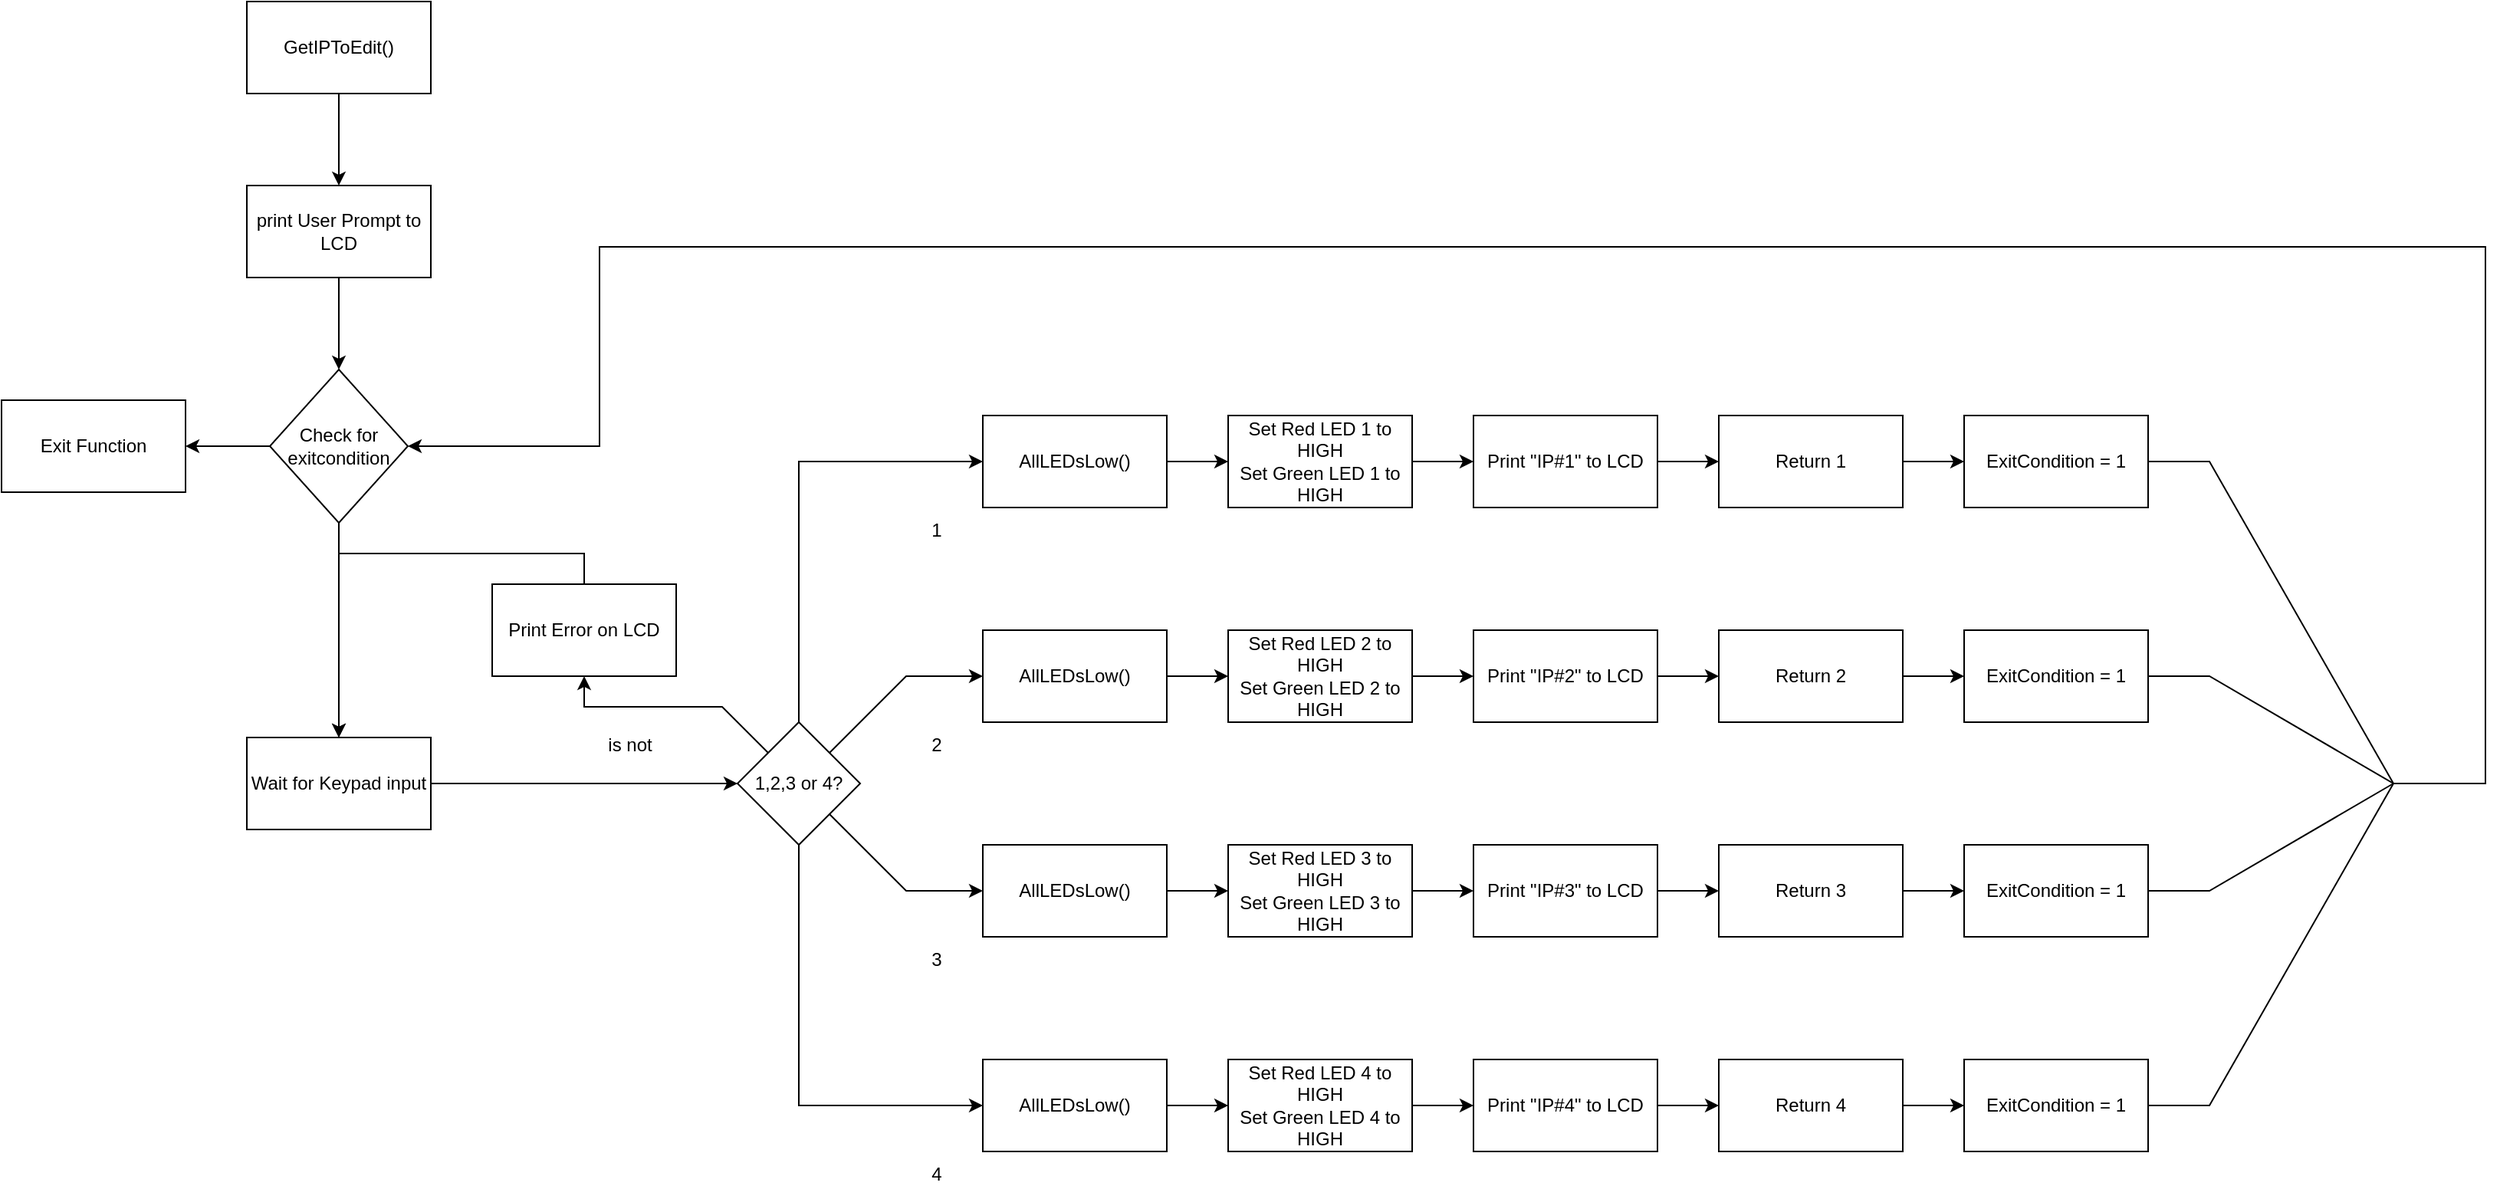 <mxfile version="28.2.5">
  <diagram name="Seite-1" id="2HaCtsR9x_MO8mw4eNtU">
    <mxGraphModel dx="2253" dy="803" grid="1" gridSize="10" guides="1" tooltips="1" connect="1" arrows="1" fold="1" page="1" pageScale="1" pageWidth="827" pageHeight="1169" math="0" shadow="0">
      <root>
        <mxCell id="0" />
        <mxCell id="1" parent="0" />
        <mxCell id="0-qELGf4xsN8lTpsIHIk-1" value="GetIPToEdit()" style="rounded=0;whiteSpace=wrap;html=1;" parent="1" vertex="1">
          <mxGeometry x="40" y="40" width="120" height="60" as="geometry" />
        </mxCell>
        <mxCell id="0-qELGf4xsN8lTpsIHIk-2" value="print User Prompt to LCD" style="rounded=0;whiteSpace=wrap;html=1;" parent="1" vertex="1">
          <mxGeometry x="40" y="160" width="120" height="60" as="geometry" />
        </mxCell>
        <mxCell id="0-qELGf4xsN8lTpsIHIk-3" value="Check for exitcondition" style="rhombus;whiteSpace=wrap;html=1;" parent="1" vertex="1">
          <mxGeometry x="55" y="280" width="90" height="100" as="geometry" />
        </mxCell>
        <mxCell id="0-qELGf4xsN8lTpsIHIk-4" value="" style="endArrow=classic;html=1;rounded=0;exitX=0.5;exitY=1;exitDx=0;exitDy=0;entryX=0.5;entryY=0;entryDx=0;entryDy=0;" parent="1" source="0-qELGf4xsN8lTpsIHIk-2" target="0-qELGf4xsN8lTpsIHIk-3" edge="1">
          <mxGeometry width="50" height="50" relative="1" as="geometry">
            <mxPoint x="-40" y="420" as="sourcePoint" />
            <mxPoint x="10" y="370" as="targetPoint" />
          </mxGeometry>
        </mxCell>
        <mxCell id="0-qELGf4xsN8lTpsIHIk-5" value="" style="endArrow=classic;html=1;rounded=0;exitX=0.5;exitY=1;exitDx=0;exitDy=0;entryX=0.5;entryY=0;entryDx=0;entryDy=0;" parent="1" source="0-qELGf4xsN8lTpsIHIk-1" target="0-qELGf4xsN8lTpsIHIk-2" edge="1">
          <mxGeometry width="50" height="50" relative="1" as="geometry">
            <mxPoint x="-40" y="420" as="sourcePoint" />
            <mxPoint x="10" y="370" as="targetPoint" />
          </mxGeometry>
        </mxCell>
        <mxCell id="0-qELGf4xsN8lTpsIHIk-6" value="Wait for Keypad input" style="rounded=0;whiteSpace=wrap;html=1;" parent="1" vertex="1">
          <mxGeometry x="40" y="520" width="120" height="60" as="geometry" />
        </mxCell>
        <mxCell id="0-qELGf4xsN8lTpsIHIk-9" value="" style="endArrow=classic;html=1;rounded=0;exitX=1;exitY=0.5;exitDx=0;exitDy=0;entryX=0;entryY=0.5;entryDx=0;entryDy=0;" parent="1" source="0-qELGf4xsN8lTpsIHIk-6" target="0-qELGf4xsN8lTpsIHIk-14" edge="1">
          <mxGeometry width="50" height="50" relative="1" as="geometry">
            <mxPoint x="220" y="620" as="sourcePoint" />
            <mxPoint x="220" y="550" as="targetPoint" />
          </mxGeometry>
        </mxCell>
        <mxCell id="0-qELGf4xsN8lTpsIHIk-10" value="" style="endArrow=classic;html=1;rounded=0;exitX=0.5;exitY=1;exitDx=0;exitDy=0;entryX=0.5;entryY=0;entryDx=0;entryDy=0;" parent="1" source="0-qELGf4xsN8lTpsIHIk-3" target="0-qELGf4xsN8lTpsIHIk-6" edge="1">
          <mxGeometry width="50" height="50" relative="1" as="geometry">
            <mxPoint x="220" y="540" as="sourcePoint" />
            <mxPoint x="270" y="490" as="targetPoint" />
          </mxGeometry>
        </mxCell>
        <mxCell id="0-qELGf4xsN8lTpsIHIk-11" value="" style="endArrow=classic;html=1;rounded=0;entryX=0.5;entryY=0;entryDx=0;entryDy=0;exitX=0.5;exitY=0;exitDx=0;exitDy=0;" parent="1" source="0-qELGf4xsN8lTpsIHIk-12" target="0-qELGf4xsN8lTpsIHIk-6" edge="1">
          <mxGeometry width="50" height="50" relative="1" as="geometry">
            <mxPoint x="260" y="420" as="sourcePoint" />
            <mxPoint x="100" y="400" as="targetPoint" />
            <Array as="points">
              <mxPoint x="260" y="400" />
              <mxPoint x="100" y="400" />
            </Array>
          </mxGeometry>
        </mxCell>
        <mxCell id="0-qELGf4xsN8lTpsIHIk-12" value="Print Error on LCD" style="rounded=0;whiteSpace=wrap;html=1;" parent="1" vertex="1">
          <mxGeometry x="200" y="420" width="120" height="60" as="geometry" />
        </mxCell>
        <mxCell id="0-qELGf4xsN8lTpsIHIk-13" value="" style="endArrow=classic;html=1;rounded=0;exitX=0;exitY=0;exitDx=0;exitDy=0;entryX=0.5;entryY=1;entryDx=0;entryDy=0;" parent="1" source="0-qELGf4xsN8lTpsIHIk-14" target="0-qELGf4xsN8lTpsIHIk-12" edge="1">
          <mxGeometry width="50" height="50" relative="1" as="geometry">
            <mxPoint x="260" y="510" as="sourcePoint" />
            <mxPoint x="430" y="490" as="targetPoint" />
            <Array as="points">
              <mxPoint x="350" y="500" />
              <mxPoint x="260" y="500" />
            </Array>
          </mxGeometry>
        </mxCell>
        <mxCell id="0-qELGf4xsN8lTpsIHIk-14" value="1,2,3 or 4?" style="rhombus;whiteSpace=wrap;html=1;" parent="1" vertex="1">
          <mxGeometry x="360" y="510" width="80" height="80" as="geometry" />
        </mxCell>
        <mxCell id="0-qELGf4xsN8lTpsIHIk-16" value="AllLEDsLow()" style="rounded=0;whiteSpace=wrap;html=1;" parent="1" vertex="1">
          <mxGeometry x="520" y="450" width="120" height="60" as="geometry" />
        </mxCell>
        <mxCell id="0-qELGf4xsN8lTpsIHIk-17" value="AllLEDsLow()" style="rounded=0;whiteSpace=wrap;html=1;" parent="1" vertex="1">
          <mxGeometry x="520" y="590" width="120" height="60" as="geometry" />
        </mxCell>
        <mxCell id="0-qELGf4xsN8lTpsIHIk-18" value="AllLEDsLow()" style="rounded=0;whiteSpace=wrap;html=1;" parent="1" vertex="1">
          <mxGeometry x="520" y="730" width="120" height="60" as="geometry" />
        </mxCell>
        <mxCell id="0-qELGf4xsN8lTpsIHIk-19" value="AllLEDsLow()" style="rounded=0;whiteSpace=wrap;html=1;" parent="1" vertex="1">
          <mxGeometry x="520" y="310" width="120" height="60" as="geometry" />
        </mxCell>
        <mxCell id="0-qELGf4xsN8lTpsIHIk-20" value="" style="endArrow=classic;html=1;rounded=0;exitX=1;exitY=0;exitDx=0;exitDy=0;entryX=0;entryY=0.5;entryDx=0;entryDy=0;" parent="1" source="0-qELGf4xsN8lTpsIHIk-14" target="0-qELGf4xsN8lTpsIHIk-16" edge="1">
          <mxGeometry width="50" height="50" relative="1" as="geometry">
            <mxPoint x="490" y="540" as="sourcePoint" />
            <mxPoint x="540" y="490" as="targetPoint" />
            <Array as="points">
              <mxPoint x="470" y="480" />
            </Array>
          </mxGeometry>
        </mxCell>
        <mxCell id="0-qELGf4xsN8lTpsIHIk-21" value="" style="endArrow=classic;html=1;rounded=0;exitX=1;exitY=1;exitDx=0;exitDy=0;entryX=0;entryY=0.5;entryDx=0;entryDy=0;" parent="1" source="0-qELGf4xsN8lTpsIHIk-14" target="0-qELGf4xsN8lTpsIHIk-17" edge="1">
          <mxGeometry width="50" height="50" relative="1" as="geometry">
            <mxPoint x="490" y="540" as="sourcePoint" />
            <mxPoint x="540" y="490" as="targetPoint" />
            <Array as="points">
              <mxPoint x="470" y="620" />
            </Array>
          </mxGeometry>
        </mxCell>
        <mxCell id="0-qELGf4xsN8lTpsIHIk-22" value="" style="endArrow=classic;html=1;rounded=0;exitX=0.5;exitY=0;exitDx=0;exitDy=0;entryX=0;entryY=0.5;entryDx=0;entryDy=0;" parent="1" source="0-qELGf4xsN8lTpsIHIk-14" target="0-qELGf4xsN8lTpsIHIk-19" edge="1">
          <mxGeometry width="50" height="50" relative="1" as="geometry">
            <mxPoint x="490" y="540" as="sourcePoint" />
            <mxPoint x="540" y="490" as="targetPoint" />
            <Array as="points">
              <mxPoint x="400" y="340" />
            </Array>
          </mxGeometry>
        </mxCell>
        <mxCell id="0-qELGf4xsN8lTpsIHIk-23" value="" style="endArrow=classic;html=1;rounded=0;exitX=0.5;exitY=1;exitDx=0;exitDy=0;entryX=0;entryY=0.5;entryDx=0;entryDy=0;" parent="1" source="0-qELGf4xsN8lTpsIHIk-14" target="0-qELGf4xsN8lTpsIHIk-18" edge="1">
          <mxGeometry width="50" height="50" relative="1" as="geometry">
            <mxPoint x="490" y="540" as="sourcePoint" />
            <mxPoint x="540" y="490" as="targetPoint" />
            <Array as="points">
              <mxPoint x="400" y="760" />
            </Array>
          </mxGeometry>
        </mxCell>
        <mxCell id="0-qELGf4xsN8lTpsIHIk-24" value="1" style="text;html=1;align=center;verticalAlign=middle;whiteSpace=wrap;rounded=0;" parent="1" vertex="1">
          <mxGeometry x="460" y="370" width="60" height="30" as="geometry" />
        </mxCell>
        <mxCell id="0-qELGf4xsN8lTpsIHIk-25" value="2" style="text;html=1;align=center;verticalAlign=middle;whiteSpace=wrap;rounded=0;" parent="1" vertex="1">
          <mxGeometry x="460" y="510" width="60" height="30" as="geometry" />
        </mxCell>
        <mxCell id="0-qELGf4xsN8lTpsIHIk-26" value="3" style="text;html=1;align=center;verticalAlign=middle;whiteSpace=wrap;rounded=0;" parent="1" vertex="1">
          <mxGeometry x="460" y="650" width="60" height="30" as="geometry" />
        </mxCell>
        <mxCell id="0-qELGf4xsN8lTpsIHIk-27" value="4" style="text;html=1;align=center;verticalAlign=middle;whiteSpace=wrap;rounded=0;" parent="1" vertex="1">
          <mxGeometry x="460" y="790" width="60" height="30" as="geometry" />
        </mxCell>
        <mxCell id="0-qELGf4xsN8lTpsIHIk-28" value="is not" style="text;html=1;align=center;verticalAlign=middle;whiteSpace=wrap;rounded=0;" parent="1" vertex="1">
          <mxGeometry x="260" y="510" width="60" height="30" as="geometry" />
        </mxCell>
        <mxCell id="0-qELGf4xsN8lTpsIHIk-30" value="&lt;div&gt;Set Red LED 4 to HIGH&lt;/div&gt;&lt;div&gt;Set Green LED 4 to HIGH&lt;/div&gt;" style="rounded=0;whiteSpace=wrap;html=1;" parent="1" vertex="1">
          <mxGeometry x="680" y="730" width="120" height="60" as="geometry" />
        </mxCell>
        <mxCell id="0-qELGf4xsN8lTpsIHIk-34" value="&lt;div&gt;Set Red LED 3 to HIGH&lt;/div&gt;&lt;div&gt;Set Green LED 3 to HIGH&lt;/div&gt;" style="rounded=0;whiteSpace=wrap;html=1;" parent="1" vertex="1">
          <mxGeometry x="680" y="590" width="120" height="60" as="geometry" />
        </mxCell>
        <mxCell id="0-qELGf4xsN8lTpsIHIk-35" value="&lt;div&gt;Set Red LED 2 to HIGH&lt;/div&gt;&lt;div&gt;Set Green LED 2 to HIGH&lt;/div&gt;" style="rounded=0;whiteSpace=wrap;html=1;" parent="1" vertex="1">
          <mxGeometry x="680" y="450" width="120" height="60" as="geometry" />
        </mxCell>
        <mxCell id="0-qELGf4xsN8lTpsIHIk-36" value="&lt;div&gt;Set Red LED 1 to HIGH&lt;/div&gt;&lt;div&gt;Set Green LED 1 to HIGH&lt;/div&gt;" style="rounded=0;whiteSpace=wrap;html=1;" parent="1" vertex="1">
          <mxGeometry x="680" y="310" width="120" height="60" as="geometry" />
        </mxCell>
        <mxCell id="0-qELGf4xsN8lTpsIHIk-37" value="Print &quot;IP#1&quot; to LCD" style="rounded=0;whiteSpace=wrap;html=1;" parent="1" vertex="1">
          <mxGeometry x="840" y="310" width="120" height="60" as="geometry" />
        </mxCell>
        <mxCell id="0-qELGf4xsN8lTpsIHIk-38" value="Print &quot;IP#2&quot; to LCD" style="rounded=0;whiteSpace=wrap;html=1;" parent="1" vertex="1">
          <mxGeometry x="840" y="450" width="120" height="60" as="geometry" />
        </mxCell>
        <mxCell id="0-qELGf4xsN8lTpsIHIk-39" value="Print &quot;IP#3&quot; to LCD" style="rounded=0;whiteSpace=wrap;html=1;" parent="1" vertex="1">
          <mxGeometry x="840" y="590" width="120" height="60" as="geometry" />
        </mxCell>
        <mxCell id="0-qELGf4xsN8lTpsIHIk-40" value="Print &quot;IP#4&quot; to LCD" style="rounded=0;whiteSpace=wrap;html=1;" parent="1" vertex="1">
          <mxGeometry x="840" y="730" width="120" height="60" as="geometry" />
        </mxCell>
        <mxCell id="0-qELGf4xsN8lTpsIHIk-41" value="" style="endArrow=classic;html=1;rounded=0;exitX=1;exitY=0.5;exitDx=0;exitDy=0;entryX=0;entryY=0.5;entryDx=0;entryDy=0;" parent="1" source="0-qELGf4xsN8lTpsIHIk-19" target="0-qELGf4xsN8lTpsIHIk-36" edge="1">
          <mxGeometry width="50" height="50" relative="1" as="geometry">
            <mxPoint x="770" y="540" as="sourcePoint" />
            <mxPoint x="820" y="490" as="targetPoint" />
          </mxGeometry>
        </mxCell>
        <mxCell id="0-qELGf4xsN8lTpsIHIk-42" value="" style="endArrow=classic;html=1;rounded=0;exitX=1;exitY=0.5;exitDx=0;exitDy=0;entryX=0;entryY=0.5;entryDx=0;entryDy=0;" parent="1" source="0-qELGf4xsN8lTpsIHIk-36" target="0-qELGf4xsN8lTpsIHIk-37" edge="1">
          <mxGeometry width="50" height="50" relative="1" as="geometry">
            <mxPoint x="770" y="540" as="sourcePoint" />
            <mxPoint x="820" y="490" as="targetPoint" />
          </mxGeometry>
        </mxCell>
        <mxCell id="0-qELGf4xsN8lTpsIHIk-43" value="" style="endArrow=classic;html=1;rounded=0;exitX=1;exitY=0.5;exitDx=0;exitDy=0;entryX=0;entryY=0.5;entryDx=0;entryDy=0;" parent="1" source="0-qELGf4xsN8lTpsIHIk-16" target="0-qELGf4xsN8lTpsIHIk-35" edge="1">
          <mxGeometry width="50" height="50" relative="1" as="geometry">
            <mxPoint x="770" y="540" as="sourcePoint" />
            <mxPoint x="820" y="490" as="targetPoint" />
          </mxGeometry>
        </mxCell>
        <mxCell id="0-qELGf4xsN8lTpsIHIk-44" value="" style="endArrow=classic;html=1;rounded=0;exitX=1;exitY=0.5;exitDx=0;exitDy=0;entryX=0;entryY=0.5;entryDx=0;entryDy=0;" parent="1" source="0-qELGf4xsN8lTpsIHIk-17" target="0-qELGf4xsN8lTpsIHIk-34" edge="1">
          <mxGeometry width="50" height="50" relative="1" as="geometry">
            <mxPoint x="770" y="540" as="sourcePoint" />
            <mxPoint x="820" y="490" as="targetPoint" />
          </mxGeometry>
        </mxCell>
        <mxCell id="0-qELGf4xsN8lTpsIHIk-45" value="" style="endArrow=classic;html=1;rounded=0;exitX=1;exitY=0.5;exitDx=0;exitDy=0;entryX=0;entryY=0.5;entryDx=0;entryDy=0;" parent="1" source="0-qELGf4xsN8lTpsIHIk-18" target="0-qELGf4xsN8lTpsIHIk-30" edge="1">
          <mxGeometry width="50" height="50" relative="1" as="geometry">
            <mxPoint x="770" y="540" as="sourcePoint" />
            <mxPoint x="820" y="490" as="targetPoint" />
          </mxGeometry>
        </mxCell>
        <mxCell id="0-qELGf4xsN8lTpsIHIk-46" value="" style="endArrow=classic;html=1;rounded=0;exitX=1;exitY=0.5;exitDx=0;exitDy=0;entryX=0;entryY=0.5;entryDx=0;entryDy=0;" parent="1" source="0-qELGf4xsN8lTpsIHIk-35" target="0-qELGf4xsN8lTpsIHIk-38" edge="1">
          <mxGeometry width="50" height="50" relative="1" as="geometry">
            <mxPoint x="770" y="540" as="sourcePoint" />
            <mxPoint x="830" y="490" as="targetPoint" />
          </mxGeometry>
        </mxCell>
        <mxCell id="0-qELGf4xsN8lTpsIHIk-47" value="" style="endArrow=classic;html=1;rounded=0;exitX=1;exitY=0.5;exitDx=0;exitDy=0;entryX=0;entryY=0.5;entryDx=0;entryDy=0;" parent="1" source="0-qELGf4xsN8lTpsIHIk-34" target="0-qELGf4xsN8lTpsIHIk-39" edge="1">
          <mxGeometry width="50" height="50" relative="1" as="geometry">
            <mxPoint x="770" y="540" as="sourcePoint" />
            <mxPoint x="820" y="490" as="targetPoint" />
          </mxGeometry>
        </mxCell>
        <mxCell id="0-qELGf4xsN8lTpsIHIk-48" value="" style="endArrow=classic;html=1;rounded=0;exitX=1;exitY=0.5;exitDx=0;exitDy=0;entryX=0;entryY=0.5;entryDx=0;entryDy=0;" parent="1" source="0-qELGf4xsN8lTpsIHIk-30" target="0-qELGf4xsN8lTpsIHIk-40" edge="1">
          <mxGeometry width="50" height="50" relative="1" as="geometry">
            <mxPoint x="770" y="540" as="sourcePoint" />
            <mxPoint x="820" y="490" as="targetPoint" />
          </mxGeometry>
        </mxCell>
        <mxCell id="0-qELGf4xsN8lTpsIHIk-49" value="Return 1" style="rounded=0;whiteSpace=wrap;html=1;" parent="1" vertex="1">
          <mxGeometry x="1000" y="310" width="120" height="60" as="geometry" />
        </mxCell>
        <mxCell id="0-qELGf4xsN8lTpsIHIk-50" value="&lt;div&gt;Return 2&lt;/div&gt;" style="rounded=0;whiteSpace=wrap;html=1;" parent="1" vertex="1">
          <mxGeometry x="1000" y="450" width="120" height="60" as="geometry" />
        </mxCell>
        <mxCell id="0-qELGf4xsN8lTpsIHIk-51" value="Return 3" style="rounded=0;whiteSpace=wrap;html=1;" parent="1" vertex="1">
          <mxGeometry x="1000" y="590" width="120" height="60" as="geometry" />
        </mxCell>
        <mxCell id="0-qELGf4xsN8lTpsIHIk-52" value="Return 4" style="rounded=0;whiteSpace=wrap;html=1;" parent="1" vertex="1">
          <mxGeometry x="1000" y="730" width="120" height="60" as="geometry" />
        </mxCell>
        <mxCell id="0-qELGf4xsN8lTpsIHIk-53" value="ExitCondition = 1" style="rounded=0;whiteSpace=wrap;html=1;" parent="1" vertex="1">
          <mxGeometry x="1160" y="310" width="120" height="60" as="geometry" />
        </mxCell>
        <mxCell id="0-qELGf4xsN8lTpsIHIk-54" value="ExitCondition = 1" style="rounded=0;whiteSpace=wrap;html=1;" parent="1" vertex="1">
          <mxGeometry x="1160" y="450" width="120" height="60" as="geometry" />
        </mxCell>
        <mxCell id="0-qELGf4xsN8lTpsIHIk-55" value="ExitCondition = 1" style="rounded=0;whiteSpace=wrap;html=1;" parent="1" vertex="1">
          <mxGeometry x="1160" y="590" width="120" height="60" as="geometry" />
        </mxCell>
        <mxCell id="0-qELGf4xsN8lTpsIHIk-56" value="ExitCondition = 1" style="rounded=0;whiteSpace=wrap;html=1;" parent="1" vertex="1">
          <mxGeometry x="1160" y="730" width="120" height="60" as="geometry" />
        </mxCell>
        <mxCell id="0-qELGf4xsN8lTpsIHIk-57" value="" style="endArrow=classic;html=1;rounded=0;exitX=1;exitY=0.5;exitDx=0;exitDy=0;entryX=0;entryY=0.5;entryDx=0;entryDy=0;" parent="1" source="0-qELGf4xsN8lTpsIHIk-37" target="0-qELGf4xsN8lTpsIHIk-49" edge="1">
          <mxGeometry width="50" height="50" relative="1" as="geometry">
            <mxPoint x="1070" y="540" as="sourcePoint" />
            <mxPoint x="1120" y="490" as="targetPoint" />
          </mxGeometry>
        </mxCell>
        <mxCell id="0-qELGf4xsN8lTpsIHIk-58" value="" style="endArrow=classic;html=1;rounded=0;exitX=1;exitY=0.5;exitDx=0;exitDy=0;entryX=0;entryY=0.5;entryDx=0;entryDy=0;" parent="1" source="0-qELGf4xsN8lTpsIHIk-38" target="0-qELGf4xsN8lTpsIHIk-50" edge="1">
          <mxGeometry width="50" height="50" relative="1" as="geometry">
            <mxPoint x="990" y="430" as="sourcePoint" />
            <mxPoint x="1030" y="430" as="targetPoint" />
          </mxGeometry>
        </mxCell>
        <mxCell id="0-qELGf4xsN8lTpsIHIk-59" value="" style="endArrow=classic;html=1;rounded=0;exitX=1;exitY=0.5;exitDx=0;exitDy=0;entryX=0;entryY=0.5;entryDx=0;entryDy=0;" parent="1" source="0-qELGf4xsN8lTpsIHIk-39" target="0-qELGf4xsN8lTpsIHIk-51" edge="1">
          <mxGeometry width="50" height="50" relative="1" as="geometry">
            <mxPoint x="970" y="610" as="sourcePoint" />
            <mxPoint x="1010" y="610" as="targetPoint" />
          </mxGeometry>
        </mxCell>
        <mxCell id="0-qELGf4xsN8lTpsIHIk-60" value="" style="endArrow=classic;html=1;rounded=0;exitX=1;exitY=0.5;exitDx=0;exitDy=0;entryX=0;entryY=0.5;entryDx=0;entryDy=0;" parent="1" source="0-qELGf4xsN8lTpsIHIk-40" target="0-qELGf4xsN8lTpsIHIk-52" edge="1">
          <mxGeometry width="50" height="50" relative="1" as="geometry">
            <mxPoint x="970" y="750" as="sourcePoint" />
            <mxPoint x="1010" y="750" as="targetPoint" />
          </mxGeometry>
        </mxCell>
        <mxCell id="0-qELGf4xsN8lTpsIHIk-61" value="" style="endArrow=classic;html=1;rounded=0;exitX=1;exitY=0.5;exitDx=0;exitDy=0;entryX=0;entryY=0.5;entryDx=0;entryDy=0;" parent="1" source="0-qELGf4xsN8lTpsIHIk-49" target="0-qELGf4xsN8lTpsIHIk-53" edge="1">
          <mxGeometry width="50" height="50" relative="1" as="geometry">
            <mxPoint x="1130" y="410" as="sourcePoint" />
            <mxPoint x="1170" y="410" as="targetPoint" />
          </mxGeometry>
        </mxCell>
        <mxCell id="0-qELGf4xsN8lTpsIHIk-62" value="" style="endArrow=classic;html=1;rounded=0;exitX=1;exitY=0.5;exitDx=0;exitDy=0;entryX=0;entryY=0.5;entryDx=0;entryDy=0;" parent="1" source="0-qELGf4xsN8lTpsIHIk-50" target="0-qELGf4xsN8lTpsIHIk-54" edge="1">
          <mxGeometry width="50" height="50" relative="1" as="geometry">
            <mxPoint x="1150" y="400" as="sourcePoint" />
            <mxPoint x="1190" y="400" as="targetPoint" />
          </mxGeometry>
        </mxCell>
        <mxCell id="0-qELGf4xsN8lTpsIHIk-63" value="" style="endArrow=classic;html=1;rounded=0;exitX=1;exitY=0.5;exitDx=0;exitDy=0;entryX=0;entryY=0.5;entryDx=0;entryDy=0;" parent="1" source="0-qELGf4xsN8lTpsIHIk-51" target="0-qELGf4xsN8lTpsIHIk-55" edge="1">
          <mxGeometry width="50" height="50" relative="1" as="geometry">
            <mxPoint x="1140" y="540" as="sourcePoint" />
            <mxPoint x="1180" y="540" as="targetPoint" />
          </mxGeometry>
        </mxCell>
        <mxCell id="0-qELGf4xsN8lTpsIHIk-64" value="" style="endArrow=classic;html=1;rounded=0;exitX=1;exitY=0.5;exitDx=0;exitDy=0;entryX=0;entryY=0.5;entryDx=0;entryDy=0;" parent="1" source="0-qELGf4xsN8lTpsIHIk-52" target="0-qELGf4xsN8lTpsIHIk-56" edge="1">
          <mxGeometry width="50" height="50" relative="1" as="geometry">
            <mxPoint x="1140" y="690" as="sourcePoint" />
            <mxPoint x="1180" y="690" as="targetPoint" />
          </mxGeometry>
        </mxCell>
        <mxCell id="0-qELGf4xsN8lTpsIHIk-65" value="" style="endArrow=classic;html=1;rounded=0;entryX=1;entryY=0.5;entryDx=0;entryDy=0;" parent="1" target="0-qELGf4xsN8lTpsIHIk-3" edge="1">
          <mxGeometry width="50" height="50" relative="1" as="geometry">
            <mxPoint x="1440" y="550" as="sourcePoint" />
            <mxPoint x="410" y="250" as="targetPoint" />
            <Array as="points">
              <mxPoint x="1500" y="550" />
              <mxPoint x="1500" y="200" />
              <mxPoint x="270" y="200" />
              <mxPoint x="270" y="330" />
            </Array>
          </mxGeometry>
        </mxCell>
        <mxCell id="0-qELGf4xsN8lTpsIHIk-66" value="Exit Function" style="rounded=0;whiteSpace=wrap;html=1;" parent="1" vertex="1">
          <mxGeometry x="-120" y="300" width="120" height="60" as="geometry" />
        </mxCell>
        <mxCell id="0-qELGf4xsN8lTpsIHIk-67" value="" style="endArrow=classic;html=1;rounded=0;entryX=1;entryY=0.5;entryDx=0;entryDy=0;exitX=0;exitY=0.5;exitDx=0;exitDy=0;" parent="1" source="0-qELGf4xsN8lTpsIHIk-3" target="0-qELGf4xsN8lTpsIHIk-66" edge="1">
          <mxGeometry width="50" height="50" relative="1" as="geometry">
            <mxPoint x="50" y="330" as="sourcePoint" />
            <mxPoint x="90" y="310" as="targetPoint" />
          </mxGeometry>
        </mxCell>
        <mxCell id="NLDm3q8FwtnkKNUlxEW0-9" value="" style="endArrow=none;html=1;rounded=0;fontSize=12;startSize=8;endSize=8;curved=0;exitX=1;exitY=0.5;exitDx=0;exitDy=0;" edge="1" parent="1" source="0-qELGf4xsN8lTpsIHIk-53">
          <mxGeometry width="50" height="50" relative="1" as="geometry">
            <mxPoint x="1050" y="530" as="sourcePoint" />
            <mxPoint x="1440" y="550" as="targetPoint" />
            <Array as="points">
              <mxPoint x="1320" y="340" />
            </Array>
          </mxGeometry>
        </mxCell>
        <mxCell id="NLDm3q8FwtnkKNUlxEW0-10" value="" style="endArrow=none;html=1;rounded=0;fontSize=12;startSize=8;endSize=8;curved=0;exitX=1;exitY=0.5;exitDx=0;exitDy=0;" edge="1" parent="1" source="0-qELGf4xsN8lTpsIHIk-56">
          <mxGeometry width="50" height="50" relative="1" as="geometry">
            <mxPoint x="1300" y="810" as="sourcePoint" />
            <mxPoint x="1440" y="550" as="targetPoint" />
            <Array as="points">
              <mxPoint x="1320" y="760" />
            </Array>
          </mxGeometry>
        </mxCell>
        <mxCell id="NLDm3q8FwtnkKNUlxEW0-11" value="" style="endArrow=none;html=1;rounded=0;fontSize=12;startSize=8;endSize=8;curved=0;exitX=1;exitY=0.5;exitDx=0;exitDy=0;" edge="1" parent="1" source="0-qELGf4xsN8lTpsIHIk-55">
          <mxGeometry width="50" height="50" relative="1" as="geometry">
            <mxPoint x="1050" y="530" as="sourcePoint" />
            <mxPoint x="1440" y="550" as="targetPoint" />
            <Array as="points">
              <mxPoint x="1320" y="620" />
            </Array>
          </mxGeometry>
        </mxCell>
        <mxCell id="NLDm3q8FwtnkKNUlxEW0-12" value="" style="endArrow=none;html=1;rounded=0;fontSize=12;startSize=8;endSize=8;curved=0;exitX=1;exitY=0.5;exitDx=0;exitDy=0;" edge="1" parent="1" source="0-qELGf4xsN8lTpsIHIk-54">
          <mxGeometry width="50" height="50" relative="1" as="geometry">
            <mxPoint x="1050" y="530" as="sourcePoint" />
            <mxPoint x="1440" y="550" as="targetPoint" />
            <Array as="points">
              <mxPoint x="1320" y="480" />
            </Array>
          </mxGeometry>
        </mxCell>
      </root>
    </mxGraphModel>
  </diagram>
</mxfile>
